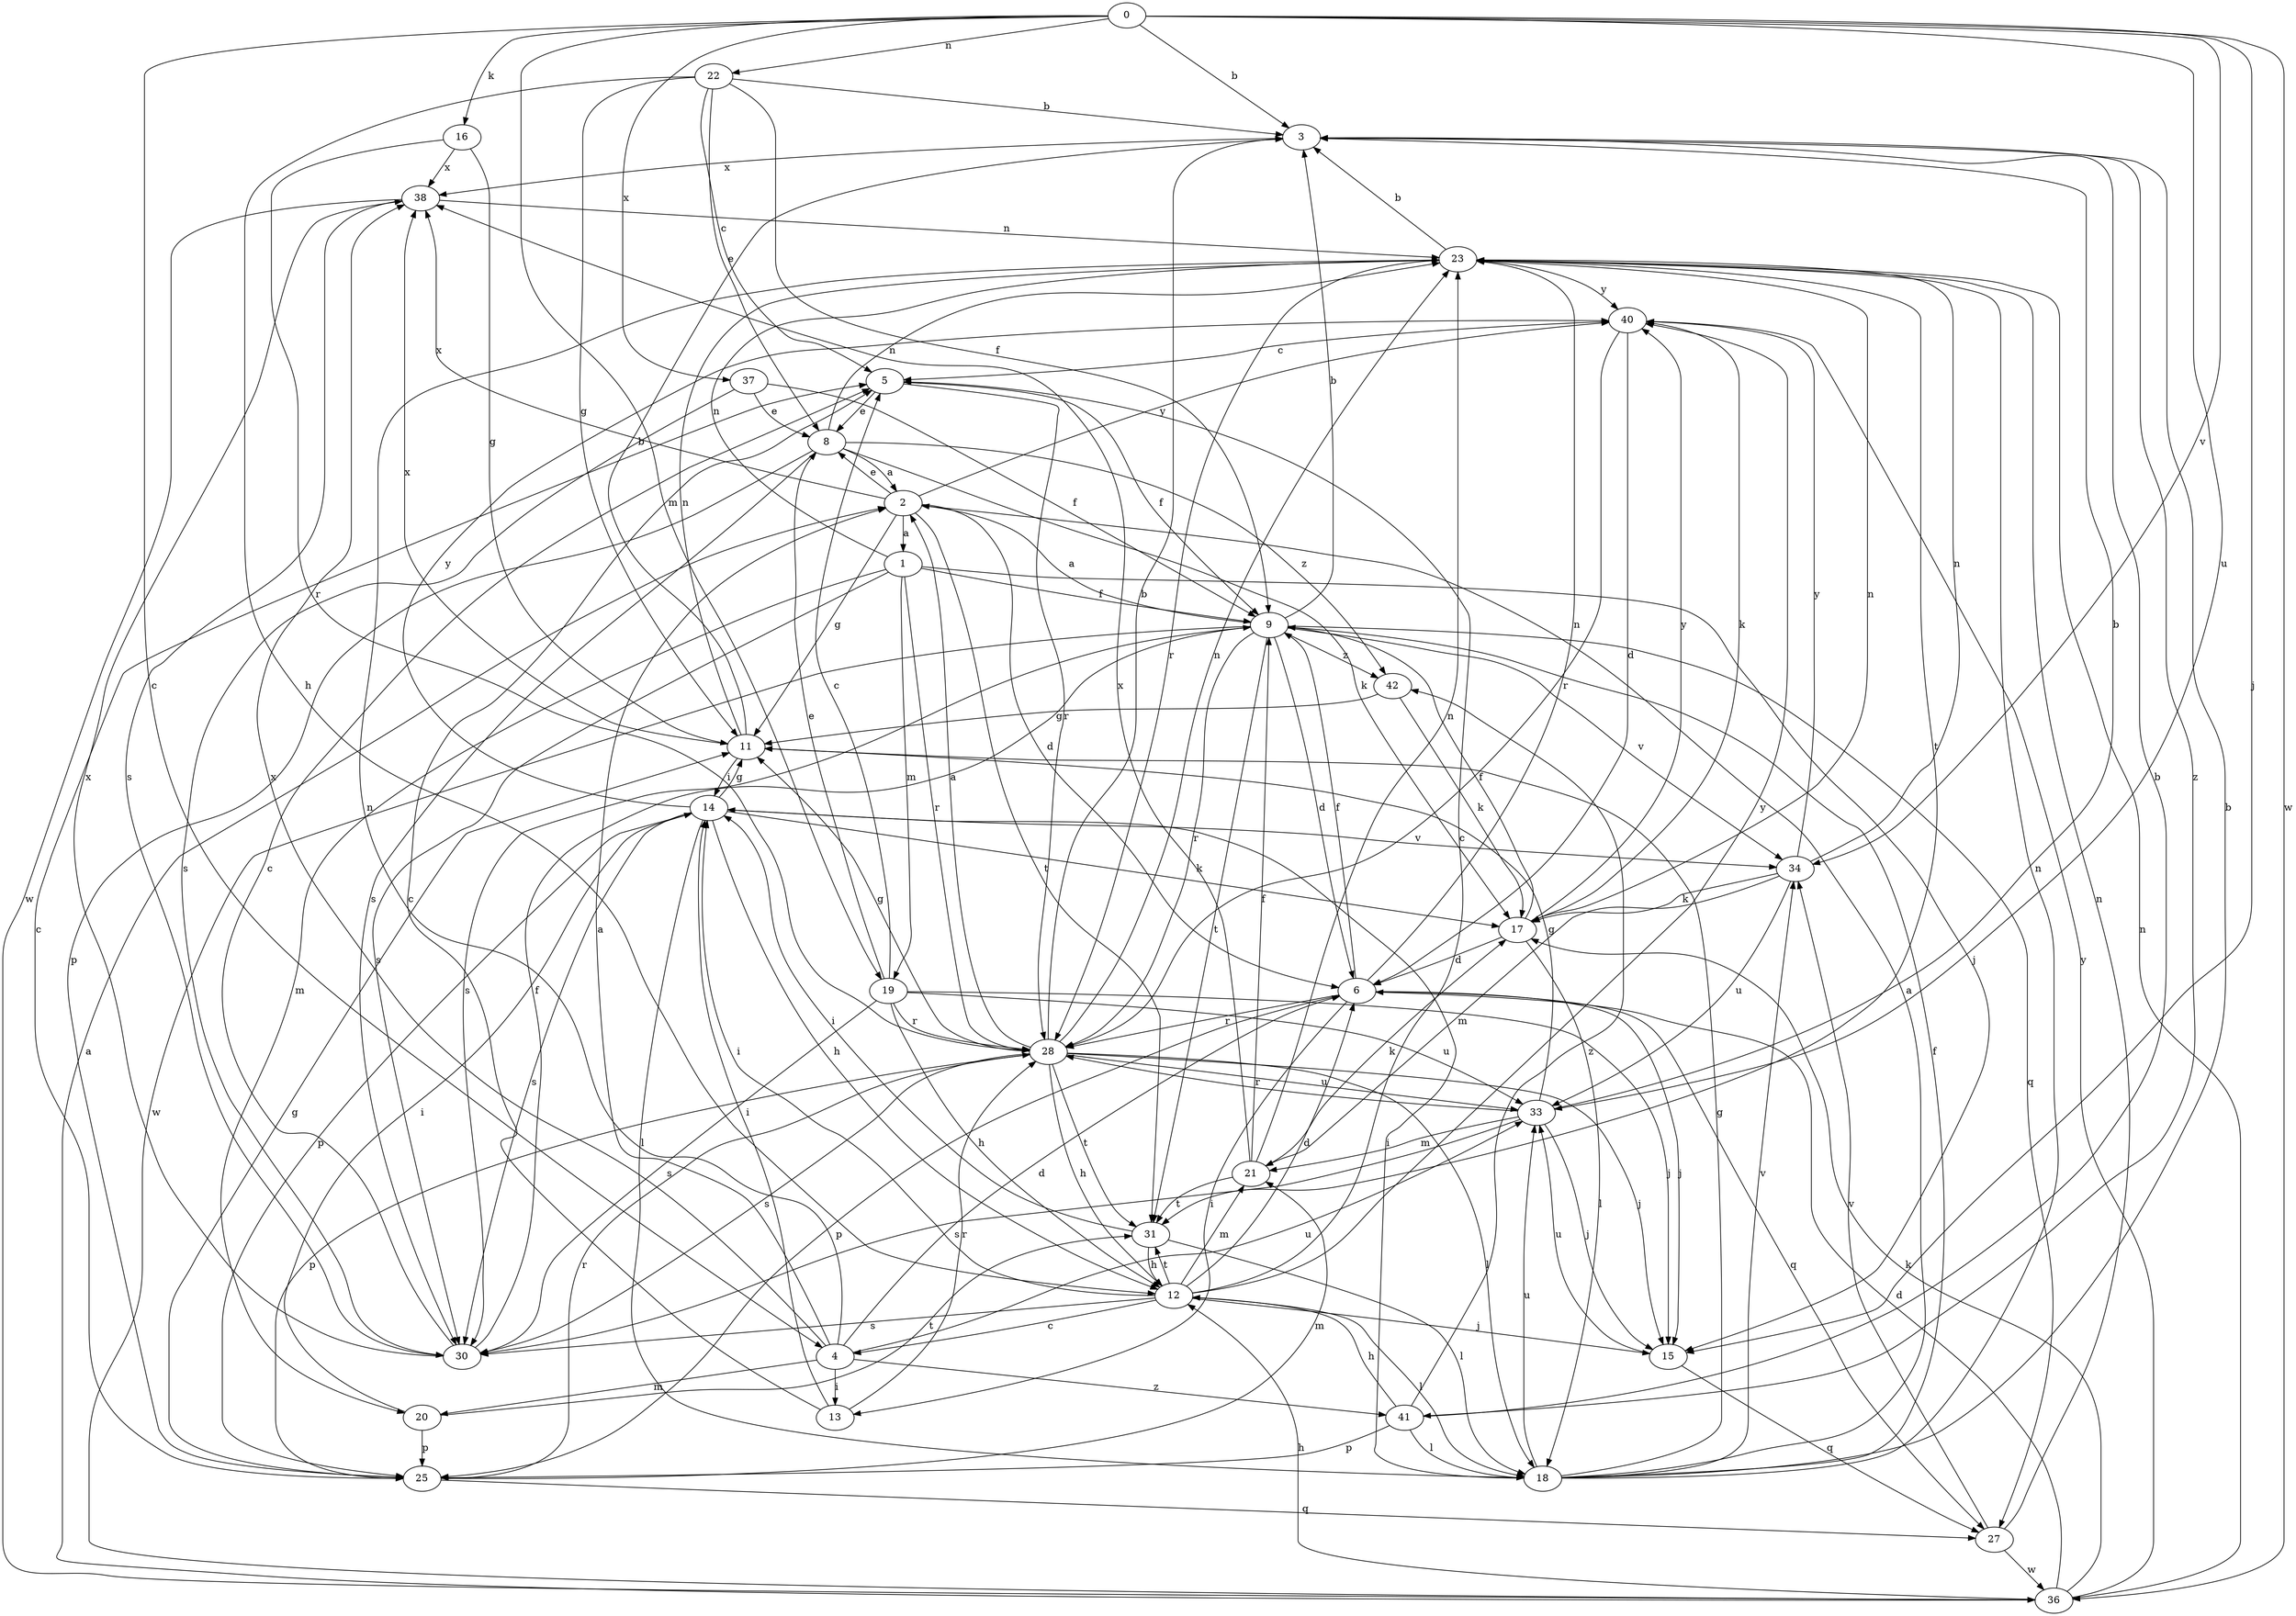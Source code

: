 strict digraph  {
0;
1;
2;
3;
4;
5;
6;
8;
9;
11;
12;
13;
14;
15;
16;
17;
18;
19;
20;
21;
22;
23;
25;
27;
28;
30;
31;
33;
34;
36;
37;
38;
40;
41;
42;
0 -> 3  [label=b];
0 -> 4  [label=c];
0 -> 15  [label=j];
0 -> 16  [label=k];
0 -> 19  [label=m];
0 -> 22  [label=n];
0 -> 33  [label=u];
0 -> 34  [label=v];
0 -> 36  [label=w];
0 -> 37  [label=x];
1 -> 9  [label=f];
1 -> 15  [label=j];
1 -> 19  [label=m];
1 -> 20  [label=m];
1 -> 23  [label=n];
1 -> 28  [label=r];
1 -> 30  [label=s];
2 -> 1  [label=a];
2 -> 6  [label=d];
2 -> 8  [label=e];
2 -> 11  [label=g];
2 -> 31  [label=t];
2 -> 38  [label=x];
2 -> 40  [label=y];
3 -> 38  [label=x];
3 -> 41  [label=z];
4 -> 2  [label=a];
4 -> 6  [label=d];
4 -> 13  [label=i];
4 -> 20  [label=m];
4 -> 23  [label=n];
4 -> 33  [label=u];
4 -> 38  [label=x];
4 -> 41  [label=z];
5 -> 8  [label=e];
5 -> 9  [label=f];
5 -> 28  [label=r];
6 -> 9  [label=f];
6 -> 13  [label=i];
6 -> 15  [label=j];
6 -> 23  [label=n];
6 -> 25  [label=p];
6 -> 27  [label=q];
6 -> 28  [label=r];
8 -> 2  [label=a];
8 -> 17  [label=k];
8 -> 23  [label=n];
8 -> 25  [label=p];
8 -> 30  [label=s];
8 -> 42  [label=z];
9 -> 2  [label=a];
9 -> 3  [label=b];
9 -> 6  [label=d];
9 -> 27  [label=q];
9 -> 28  [label=r];
9 -> 30  [label=s];
9 -> 31  [label=t];
9 -> 34  [label=v];
9 -> 36  [label=w];
9 -> 42  [label=z];
11 -> 3  [label=b];
11 -> 14  [label=i];
11 -> 23  [label=n];
11 -> 38  [label=x];
12 -> 4  [label=c];
12 -> 5  [label=c];
12 -> 6  [label=d];
12 -> 14  [label=i];
12 -> 15  [label=j];
12 -> 18  [label=l];
12 -> 21  [label=m];
12 -> 30  [label=s];
12 -> 31  [label=t];
12 -> 40  [label=y];
13 -> 5  [label=c];
13 -> 14  [label=i];
13 -> 28  [label=r];
14 -> 11  [label=g];
14 -> 12  [label=h];
14 -> 17  [label=k];
14 -> 18  [label=l];
14 -> 25  [label=p];
14 -> 30  [label=s];
14 -> 34  [label=v];
14 -> 40  [label=y];
15 -> 27  [label=q];
15 -> 33  [label=u];
16 -> 11  [label=g];
16 -> 28  [label=r];
16 -> 38  [label=x];
17 -> 6  [label=d];
17 -> 9  [label=f];
17 -> 18  [label=l];
17 -> 23  [label=n];
17 -> 40  [label=y];
18 -> 2  [label=a];
18 -> 3  [label=b];
18 -> 9  [label=f];
18 -> 11  [label=g];
18 -> 14  [label=i];
18 -> 23  [label=n];
18 -> 33  [label=u];
18 -> 34  [label=v];
19 -> 5  [label=c];
19 -> 8  [label=e];
19 -> 12  [label=h];
19 -> 15  [label=j];
19 -> 28  [label=r];
19 -> 30  [label=s];
19 -> 33  [label=u];
20 -> 14  [label=i];
20 -> 25  [label=p];
20 -> 31  [label=t];
21 -> 9  [label=f];
21 -> 17  [label=k];
21 -> 23  [label=n];
21 -> 31  [label=t];
21 -> 38  [label=x];
22 -> 3  [label=b];
22 -> 5  [label=c];
22 -> 8  [label=e];
22 -> 9  [label=f];
22 -> 11  [label=g];
22 -> 12  [label=h];
23 -> 3  [label=b];
23 -> 28  [label=r];
23 -> 31  [label=t];
23 -> 40  [label=y];
25 -> 5  [label=c];
25 -> 11  [label=g];
25 -> 21  [label=m];
25 -> 27  [label=q];
25 -> 28  [label=r];
27 -> 23  [label=n];
27 -> 34  [label=v];
27 -> 36  [label=w];
28 -> 2  [label=a];
28 -> 3  [label=b];
28 -> 11  [label=g];
28 -> 12  [label=h];
28 -> 15  [label=j];
28 -> 18  [label=l];
28 -> 23  [label=n];
28 -> 25  [label=p];
28 -> 30  [label=s];
28 -> 31  [label=t];
28 -> 33  [label=u];
30 -> 5  [label=c];
30 -> 9  [label=f];
30 -> 38  [label=x];
31 -> 12  [label=h];
31 -> 14  [label=i];
31 -> 18  [label=l];
33 -> 3  [label=b];
33 -> 11  [label=g];
33 -> 15  [label=j];
33 -> 21  [label=m];
33 -> 28  [label=r];
33 -> 30  [label=s];
34 -> 17  [label=k];
34 -> 21  [label=m];
34 -> 23  [label=n];
34 -> 33  [label=u];
34 -> 40  [label=y];
36 -> 2  [label=a];
36 -> 6  [label=d];
36 -> 12  [label=h];
36 -> 17  [label=k];
36 -> 23  [label=n];
36 -> 40  [label=y];
37 -> 8  [label=e];
37 -> 9  [label=f];
37 -> 30  [label=s];
38 -> 23  [label=n];
38 -> 30  [label=s];
38 -> 36  [label=w];
40 -> 5  [label=c];
40 -> 6  [label=d];
40 -> 17  [label=k];
40 -> 28  [label=r];
41 -> 3  [label=b];
41 -> 12  [label=h];
41 -> 18  [label=l];
41 -> 25  [label=p];
41 -> 42  [label=z];
42 -> 11  [label=g];
42 -> 17  [label=k];
}
